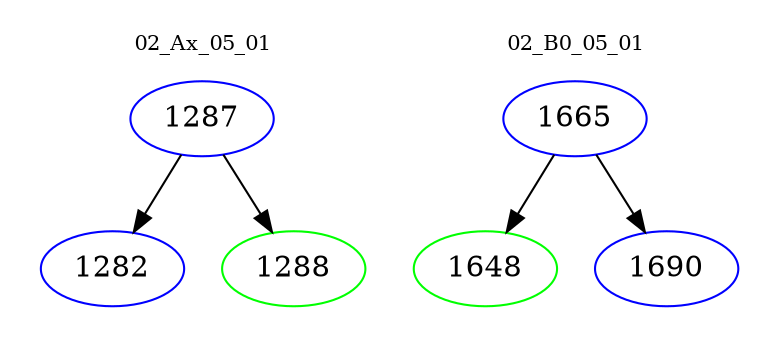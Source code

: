 digraph{
subgraph cluster_0 {
color = white
label = "02_Ax_05_01";
fontsize=10;
T0_1287 [label="1287", color="blue"]
T0_1287 -> T0_1282 [color="black"]
T0_1282 [label="1282", color="blue"]
T0_1287 -> T0_1288 [color="black"]
T0_1288 [label="1288", color="green"]
}
subgraph cluster_1 {
color = white
label = "02_B0_05_01";
fontsize=10;
T1_1665 [label="1665", color="blue"]
T1_1665 -> T1_1648 [color="black"]
T1_1648 [label="1648", color="green"]
T1_1665 -> T1_1690 [color="black"]
T1_1690 [label="1690", color="blue"]
}
}
